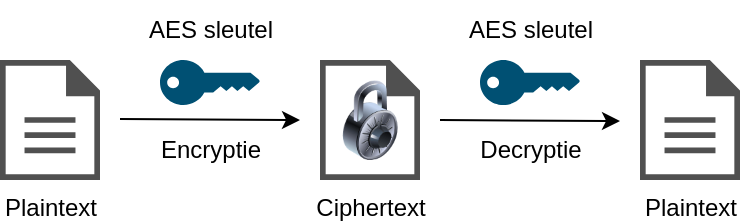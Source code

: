 <mxfile version="22.0.2" type="device">
  <diagram name="Page-1" id="hJIsQSkyJ_ZAACaIbqWK">
    <mxGraphModel dx="823" dy="391" grid="1" gridSize="10" guides="1" tooltips="1" connect="1" arrows="1" fold="1" page="1" pageScale="1" pageWidth="827" pageHeight="1169" math="0" shadow="0">
      <root>
        <mxCell id="0" />
        <mxCell id="1" parent="0" />
        <mxCell id="kNaprje9HlNycvqmQmvh-2" value="Plaintext" style="sketch=0;pointerEvents=1;shadow=0;dashed=0;html=1;strokeColor=none;fillColor=#505050;labelPosition=center;verticalLabelPosition=bottom;verticalAlign=top;outlineConnect=0;align=center;shape=mxgraph.office.concepts.document;" vertex="1" parent="1">
          <mxGeometry x="40" y="170" width="50" height="60" as="geometry" />
        </mxCell>
        <mxCell id="kNaprje9HlNycvqmQmvh-3" value="" style="endArrow=classic;html=1;rounded=0;fontSize=26;" edge="1" parent="1">
          <mxGeometry width="50" height="50" relative="1" as="geometry">
            <mxPoint x="100" y="199.5" as="sourcePoint" />
            <mxPoint x="190" y="200" as="targetPoint" />
          </mxGeometry>
        </mxCell>
        <mxCell id="kNaprje9HlNycvqmQmvh-4" value="Ciphertext" style="sketch=0;pointerEvents=1;shadow=0;dashed=0;html=1;strokeColor=none;fillColor=#505050;labelPosition=center;verticalLabelPosition=bottom;verticalAlign=top;outlineConnect=0;align=center;shape=mxgraph.office.concepts.document_blank;" vertex="1" parent="1">
          <mxGeometry x="200" y="170" width="50" height="60" as="geometry" />
        </mxCell>
        <mxCell id="kNaprje9HlNycvqmQmvh-8" value="" style="image;html=1;image=img/lib/clip_art/general/Lock_128x128.png" vertex="1" parent="1">
          <mxGeometry x="205" y="180" width="40" height="40" as="geometry" />
        </mxCell>
        <mxCell id="kNaprje9HlNycvqmQmvh-9" value="Plaintext" style="sketch=0;pointerEvents=1;shadow=0;dashed=0;html=1;strokeColor=none;fillColor=#505050;labelPosition=center;verticalLabelPosition=bottom;verticalAlign=top;outlineConnect=0;align=center;shape=mxgraph.office.concepts.document;" vertex="1" parent="1">
          <mxGeometry x="360" y="170" width="50" height="60" as="geometry" />
        </mxCell>
        <mxCell id="kNaprje9HlNycvqmQmvh-10" value="" style="endArrow=classic;html=1;rounded=0;fontSize=26;" edge="1" parent="1">
          <mxGeometry width="50" height="50" relative="1" as="geometry">
            <mxPoint x="260" y="200" as="sourcePoint" />
            <mxPoint x="350" y="200.5" as="targetPoint" />
          </mxGeometry>
        </mxCell>
        <mxCell id="kNaprje9HlNycvqmQmvh-12" value="" style="points=[[0,0.5,0],[0.24,0,0],[0.5,0.28,0],[0.995,0.475,0],[0.5,0.72,0],[0.24,1,0]];verticalLabelPosition=bottom;sketch=0;html=1;verticalAlign=top;aspect=fixed;align=center;pointerEvents=1;shape=mxgraph.cisco19.key;fillColor=#005073;strokeColor=none;" vertex="1" parent="1">
          <mxGeometry x="120" y="170" width="50" height="22.5" as="geometry" />
        </mxCell>
        <mxCell id="kNaprje9HlNycvqmQmvh-13" value="" style="points=[[0,0.5,0],[0.24,0,0],[0.5,0.28,0],[0.995,0.475,0],[0.5,0.72,0],[0.24,1,0]];verticalLabelPosition=bottom;sketch=0;html=1;verticalAlign=top;aspect=fixed;align=center;pointerEvents=1;shape=mxgraph.cisco19.key;fillColor=#005073;strokeColor=none;" vertex="1" parent="1">
          <mxGeometry x="280" y="170" width="50" height="22.5" as="geometry" />
        </mxCell>
        <mxCell id="kNaprje9HlNycvqmQmvh-14" value="AES sleutel" style="text;html=1;align=center;verticalAlign=middle;resizable=0;points=[];autosize=1;strokeColor=none;fillColor=none;" vertex="1" parent="1">
          <mxGeometry x="100" y="140" width="90" height="30" as="geometry" />
        </mxCell>
        <mxCell id="kNaprje9HlNycvqmQmvh-15" value="AES sleutel" style="text;html=1;align=center;verticalAlign=middle;resizable=0;points=[];autosize=1;strokeColor=none;fillColor=none;" vertex="1" parent="1">
          <mxGeometry x="260" y="140" width="90" height="30" as="geometry" />
        </mxCell>
        <mxCell id="kNaprje9HlNycvqmQmvh-16" value="Encryptie" style="text;html=1;align=center;verticalAlign=middle;resizable=0;points=[];autosize=1;strokeColor=none;fillColor=none;" vertex="1" parent="1">
          <mxGeometry x="110" y="200" width="70" height="30" as="geometry" />
        </mxCell>
        <mxCell id="kNaprje9HlNycvqmQmvh-17" value="Decryptie" style="text;html=1;align=center;verticalAlign=middle;resizable=0;points=[];autosize=1;strokeColor=none;fillColor=none;" vertex="1" parent="1">
          <mxGeometry x="270" y="200" width="70" height="30" as="geometry" />
        </mxCell>
      </root>
    </mxGraphModel>
  </diagram>
</mxfile>
